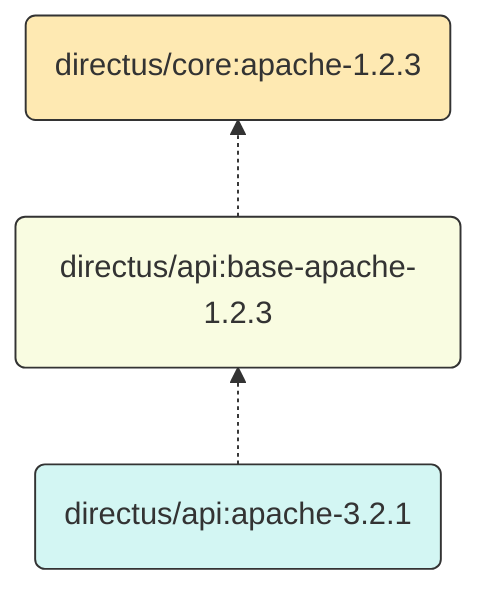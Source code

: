 graph BT;

classDef image-core fill:#fee9b2,stroke:#333,stroke-width:1px
classDef image-base fill:#f9fce1,stroke:#333,stroke-width:1px
classDef image-dist fill:#d3f6f3,stroke:#333,stroke-width:1px

core-apache(directus/core:apache-1.2.3)
api-base-apache(directus/api:base-apache-1.2.3)
api-apache(directus/api:apache-3.2.1)

class core-apache image-core
class api-base-apache image-base
class api-apache image-dist

api-apache -.-> api-base-apache
api-base-apache -.-> core-apache